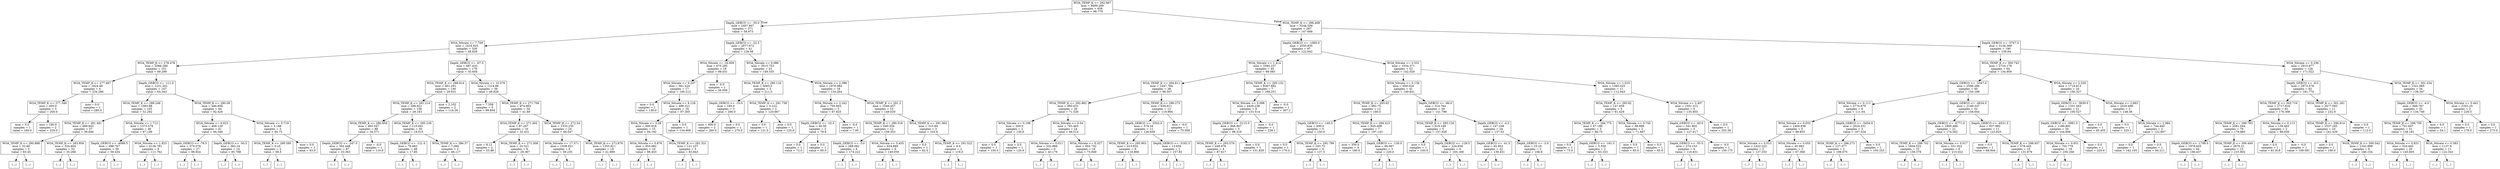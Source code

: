digraph Tree {
node [shape=box] ;
0 [label="WOA_TEMP_K <= 292.667\nmse = 4689.269\nsamples = 658\nvalue = 96.779"] ;
1 [label="Depth_GEBCO <= -35.0\nmse = 2407.907\nsamples = 371\nvalue = 58.973"] ;
0 -> 1 [labeldistance=2.5, labelangle=45, headlabel="True"] ;
2 [label="WOA_Nitrate <= 7.709\nmse = 1616.925\nsamples = 330\nvalue = 49.828"] ;
1 -> 2 ;
3 [label="WOA_TEMP_K <= 278.478\nmse = 2066.288\nsamples = 151\nvalue = 69.299"] ;
2 -> 3 ;
4 [label="WOA_TEMP_K <= 277.497\nmse = 1824.49\nsamples = 4\nvalue = 234.286"] ;
3 -> 4 ;
5 [label="WOA_TEMP_K <= 277.349\nmse = 450.0\nsamples = 3\nvalue = 200.0"] ;
4 -> 5 ;
6 [label="mse = 0.0\nsamples = 1\nvalue = 180.0"] ;
5 -> 6 ;
7 [label="mse = 100.0\nsamples = 2\nvalue = 220.0"] ;
5 -> 7 ;
8 [label="mse = 0.0\nsamples = 1\nvalue = 280.0"] ;
4 -> 8 ;
9 [label="Depth_GEBCO <= -111.0\nmse = 1231.201\nsamples = 147\nvalue = 64.343"] ;
3 -> 9 ;
10 [label="WOA_TEMP_K <= 289.248\nmse = 1083.88\nsamples = 103\nvalue = 52.282"] ;
9 -> 10 ;
11 [label="WOA_TEMP_K <= 281.491\nmse = 489.943\nsamples = 57\nvalue = 39.646"] ;
10 -> 11 ;
12 [label="WOA_TEMP_K <= 280.888\nmse = 32.66\nsamples = 5\nvalue = 83.45"] ;
11 -> 12 ;
13 [label="(...)"] ;
12 -> 13 ;
14 [label="(...)"] ;
12 -> 14 ;
21 [label="WOA_TEMP_K <= 283.956\nmse = 324.604\nsamples = 52\nvalue = 35.266"] ;
11 -> 21 ;
22 [label="(...)"] ;
21 -> 22 ;
41 [label="(...)"] ;
21 -> 41 ;
100 [label="WOA_Nitrate <= 1.712\nmse = 1373.579\nsamples = 46\nvalue = 67.109"] ;
10 -> 100 ;
101 [label="Depth_GEBCO <= -4099.5\nmse = 498.767\nsamples = 38\nvalue = 59.434"] ;
100 -> 101 ;
102 [label="(...)"] ;
101 -> 102 ;
141 [label="(...)"] ;
101 -> 141 ;
170 [label="WOA_Nitrate <= 1.825\nmse = 4126.781\nsamples = 8\nvalue = 111.762"] ;
100 -> 170 ;
171 [label="(...)"] ;
170 -> 171 ;
174 [label="(...)"] ;
170 -> 174 ;
185 [label="WOA_TEMP_K <= 290.09\nmse = 446.858\nsamples = 44\nvalue = 92.426"] ;
9 -> 185 ;
186 [label="WOA_Nitrate <= 6.623\nmse = 409.129\nsamples = 41\nvalue = 94.346"] ;
185 -> 186 ;
187 [label="Depth_GEBCO <= -76.5\nmse = 374.078\nsamples = 27\nvalue = 98.924"] ;
186 -> 187 ;
188 [label="(...)"] ;
187 -> 188 ;
199 [label="(...)"] ;
187 -> 199 ;
236 [label="Depth_GEBCO <= -50.5\nmse = 362.24\nsamples = 14\nvalue = 85.788"] ;
186 -> 236 ;
237 [label="(...)"] ;
236 -> 237 ;
248 [label="(...)"] ;
236 -> 248 ;
251 [label="WOA_Nitrate <= 0.719\nmse = 5.188\nsamples = 3\nvalue = 60.75"] ;
185 -> 251 ;
252 [label="WOA_TEMP_K <= 290.585\nmse = 0.25\nsamples = 2\nvalue = 58.5"] ;
251 -> 252 ;
253 [label="(...)"] ;
252 -> 253 ;
254 [label="(...)"] ;
252 -> 254 ;
255 [label="mse = 0.0\nsamples = 1\nvalue = 63.0"] ;
251 -> 255 ;
256 [label="Depth_GEBCO <= -67.5\nmse = 667.433\nsamples = 179\nvalue = 33.658"] ;
2 -> 256 ;
257 [label="WOA_TEMP_K <= 288.814\nmse = 461.291\nsamples = 140\nvalue = 29.931"] ;
256 -> 257 ;
258 [label="WOA_TEMP_K <= 281.214\nmse = 396.821\nsamples = 138\nvalue = 29.163"] ;
257 -> 258 ;
259 [label="WOA_TEMP_K <= 280.859\nmse = 463.547\nsamples = 88\nvalue = 34.371"] ;
258 -> 259 ;
260 [label="Depth_GEBCO <= -247.0\nmse = 392.448\nsamples = 87\nvalue = 33.363"] ;
259 -> 260 ;
261 [label="(...)"] ;
260 -> 261 ;
412 [label="(...)"] ;
260 -> 412 ;
425 [label="mse = -0.0\nsamples = 1\nvalue = 110.0"] ;
259 -> 425 ;
426 [label="WOA_TEMP_K <= 285.239\nmse = 110.941\nsamples = 50\nvalue = 19.015"] ;
258 -> 426 ;
427 [label="Depth_GEBCO <= -121.0\nmse = 79.863\nsamples = 48\nvalue = 17.85"] ;
426 -> 427 ;
428 [label="(...)"] ;
427 -> 428 ;
465 [label="(...)"] ;
427 -> 465 ;
470 [label="WOA_TEMP_K <= 286.37\nmse = 7.094\nsamples = 2\nvalue = 48.117"] ;
426 -> 470 ;
471 [label="(...)"] ;
470 -> 471 ;
472 [label="(...)"] ;
470 -> 472 ;
473 [label="mse = 2.102\nsamples = 2\nvalue = 118.28"] ;
257 -> 473 ;
474 [label="WOA_Nitrate <= 10.576\nmse = 1219.86\nsamples = 39\nvalue = 48.826"] ;
256 -> 474 ;
475 [label="mse = 7.358\nsamples = 5\nvalue = 99.804"] ;
474 -> 475 ;
476 [label="WOA_TEMP_K <= 271.706\nmse = 974.863\nsamples = 34\nvalue = 41.69"] ;
474 -> 476 ;
477 [label="WOA_TEMP_K <= 271.402\nmse = 87.267\nsamples = 10\nvalue = 32.431"] ;
476 -> 477 ;
478 [label="mse = 9.12\nsamples = 2\nvalue = 53.88"] ;
477 -> 478 ;
479 [label="WOA_TEMP_K <= 271.508\nmse = 23.321\nsamples = 8\nvalue = 29.367"] ;
477 -> 479 ;
480 [label="(...)"] ;
479 -> 480 ;
481 [label="(...)"] ;
479 -> 481 ;
488 [label="WOA_TEMP_K <= 272.54\nmse = 1333.235\nsamples = 24\nvalue = 46.047"] ;
476 -> 488 ;
489 [label="WOA_Nitrate <= 17.371\nmse = 1038.921\nsamples = 6\nvalue = 59.235"] ;
488 -> 489 ;
490 [label="(...)"] ;
489 -> 490 ;
491 [label="(...)"] ;
489 -> 491 ;
492 [label="WOA_TEMP_K <= 272.876\nmse = 1353.811\nsamples = 18\nvalue = 41.989"] ;
488 -> 492 ;
493 [label="(...)"] ;
492 -> 493 ;
494 [label="(...)"] ;
492 -> 494 ;
497 [label="Depth_GEBCO <= -22.5\nmse = 2977.672\nsamples = 41\nvalue = 128.08"] ;
1 -> 497 ;
498 [label="WOA_Nitrate <= 18.059\nmse = 675.285\nsamples = 18\nvalue = 98.031"] ;
497 -> 498 ;
499 [label="WOA_Nitrate <= 0.247\nmse = 561.424\nsamples = 17\nvalue = 100.212"] ;
498 -> 499 ;
500 [label="mse = 0.0\nsamples = 1\nvalue = 138.0"] ;
499 -> 500 ;
501 [label="WOA_Nitrate <= 8.128\nmse = 486.321\nsamples = 16\nvalue = 97.305"] ;
499 -> 501 ;
502 [label="WOA_Nitrate <= 3.28\nmse = 400.818\nsamples = 15\nvalue = 94.192"] ;
501 -> 502 ;
503 [label="WOA_Nitrate <= 0.876\nmse = 453.682\nsamples = 10\nvalue = 98.453"] ;
502 -> 503 ;
504 [label="(...)"] ;
503 -> 504 ;
515 [label="(...)"] ;
503 -> 515 ;
518 [label="WOA_TEMP_K <= 281.331\nmse = 121.237\nsamples = 5\nvalue = 83.843"] ;
502 -> 518 ;
519 [label="(...)"] ;
518 -> 519 ;
522 [label="(...)"] ;
518 -> 522 ;
527 [label="mse = 0.0\nsamples = 1\nvalue = 134.669"] ;
501 -> 527 ;
528 [label="mse = -0.0\nsamples = 1\nvalue = 36.956"] ;
498 -> 528 ;
529 [label="WOA_Nitrate <= 0.986\nmse = 3515.753\nsamples = 23\nvalue = 149.335"] ;
497 -> 529 ;
530 [label="WOA_TEMP_K <= 290.116\nmse = 5065.5\nsamples = 5\nvalue = 211.5"] ;
529 -> 530 ;
531 [label="Depth_GEBCO <= -10.0\nmse = 184.0\nsamples = 3\nvalue = 266.0"] ;
530 -> 531 ;
532 [label="mse = 400.0\nsamples = 2\nvalue = 260.0"] ;
531 -> 532 ;
533 [label="mse = 0.0\nsamples = 1\nvalue = 270.0"] ;
531 -> 533 ;
534 [label="WOA_TEMP_K <= 291.738\nmse = 0.222\nsamples = 2\nvalue = 120.667"] ;
530 -> 534 ;
535 [label="mse = 0.0\nsamples = 1\nvalue = 121.0"] ;
534 -> 535 ;
536 [label="mse = 0.0\nsamples = 1\nvalue = 120.0"] ;
534 -> 536 ;
537 [label="WOA_Nitrate <= 2.388\nmse = 1976.084\nsamples = 18\nvalue = 134.264"] ;
529 -> 537 ;
538 [label="WOA_Nitrate <= 2.242\nmse = 750.803\nsamples = 3\nvalue = 67.825"] ;
537 -> 538 ;
539 [label="Depth_GEBCO <= -10.5\nmse = 40.56\nsamples = 2\nvalue = 79.8"] ;
538 -> 539 ;
540 [label="mse = 0.0\nsamples = 1\nvalue = 72.0"] ;
539 -> 540 ;
541 [label="mse = 0.0\nsamples = 1\nvalue = 85.0"] ;
539 -> 541 ;
542 [label="mse = -0.0\nsamples = 1\nvalue = 7.95"] ;
538 -> 542 ;
543 [label="WOA_TEMP_K <= 291.2\nmse = 1049.457\nsamples = 15\nvalue = 149.029"] ;
537 -> 543 ;
544 [label="WOA_TEMP_K <= 280.518\nmse = 640.554\nsamples = 12\nvalue = 159.353"] ;
543 -> 544 ;
545 [label="Depth_GEBCO <= -3.0\nmse = 289.062\nsamples = 6\nvalue = 174.222"] ;
544 -> 545 ;
546 [label="(...)"] ;
545 -> 546 ;
553 [label="(...)"] ;
545 -> 553 ;
556 [label="WOA_Nitrate <= 5.455\nmse = 624.869\nsamples = 6\nvalue = 149.059"] ;
544 -> 556 ;
557 [label="(...)"] ;
556 -> 557 ;
566 [label="(...)"] ;
556 -> 566 ;
567 [label="WOA_TEMP_K <= 291.365\nmse = 315.84\nsamples = 3\nvalue = 103.6"] ;
543 -> 567 ;
568 [label="mse = 0.0\nsamples = 1\nvalue = 82.0"] ;
567 -> 568 ;
569 [label="WOA_TEMP_K <= 291.522\nmse = 8.0\nsamples = 2\nvalue = 118.0"] ;
567 -> 569 ;
570 [label="(...)"] ;
569 -> 570 ;
571 [label="(...)"] ;
569 -> 571 ;
572 [label="WOA_TEMP_K <= 296.468\nmse = 3246.509\nsamples = 287\nvalue = 147.668"] ;
0 -> 572 [labeldistance=2.5, labelangle=-45, headlabel="False"] ;
573 [label="Depth_GEBCO <= -1085.0\nmse = 2550.835\nsamples = 97\nvalue = 122.642"] ;
572 -> 573 ;
574 [label="WOA_Nitrate <= 1.414\nmse = 3382.237\nsamples = 45\nvalue = 99.083"] ;
573 -> 574 ;
575 [label="WOA_TEMP_K <= 294.611\nmse = 1447.784\nsamples = 38\nvalue = 86.507"] ;
574 -> 575 ;
576 [label="WOA_TEMP_K <= 292.882\nmse = 993.631\nsamples = 26\nvalue = 71.526"] ;
575 -> 576 ;
577 [label="WOA_Nitrate <= 0.196\nmse = 200.0\nsamples = 2\nvalue = 130.0"] ;
576 -> 577 ;
578 [label="mse = 0.0\nsamples = 1\nvalue = 150.0"] ;
577 -> 578 ;
579 [label="mse = 0.0\nsamples = 1\nvalue = 120.0"] ;
577 -> 579 ;
580 [label="WOA_Nitrate <= 0.04\nmse = 743.465\nsamples = 24\nvalue = 66.514"] ;
576 -> 580 ;
581 [label="WOA_Nitrate <= 0.011\nmse = 332.889\nsamples = 6\nvalue = 43.179"] ;
580 -> 581 ;
582 [label="(...)"] ;
581 -> 582 ;
583 [label="(...)"] ;
581 -> 583 ;
588 [label="WOA_Nitrate <= 0.327\nmse = 602.752\nsamples = 18\nvalue = 75.849"] ;
580 -> 588 ;
589 [label="(...)"] ;
588 -> 589 ;
610 [label="(...)"] ;
588 -> 610 ;
621 [label="WOA_TEMP_K <= 296.273\nmse = 839.911\nsamples = 12\nvalue = 119.994"] ;
575 -> 621 ;
622 [label="Depth_GEBCO <= -3542.0\nmse = 574.34\nsamples = 11\nvalue = 126.659"] ;
621 -> 622 ;
623 [label="WOA_TEMP_K <= 295.903\nmse = 410.832\nsamples = 9\nvalue = 118.866"] ;
622 -> 623 ;
624 [label="(...)"] ;
623 -> 624 ;
637 [label="(...)"] ;
623 -> 637 ;
638 [label="Depth_GEBCO <= -3162.5\nmse = 13.834\nsamples = 2\nvalue = 157.83"] ;
622 -> 638 ;
639 [label="(...)"] ;
638 -> 639 ;
640 [label="(...)"] ;
638 -> 640 ;
641 [label="mse = -0.0\nsamples = 1\nvalue = 70.009"] ;
621 -> 641 ;
642 [label="WOA_TEMP_K <= 295.132\nmse = 8367.682\nsamples = 7\nvalue = 168.251"] ;
574 -> 642 ;
643 [label="WOA_Nitrate <= 5.098\nmse = 4426.238\nsamples = 6\nvalue = 133.514"] ;
642 -> 643 ;
644 [label="Depth_GEBCO <= -3115.0\nmse = 946.807\nsamples = 5\nvalue = 98.319"] ;
643 -> 644 ;
645 [label="WOA_TEMP_K <= 293.579\nmse = 448.976\nsamples = 4\nvalue = 87.617"] ;
644 -> 645 ;
646 [label="(...)"] ;
645 -> 646 ;
647 [label="(...)"] ;
645 -> 647 ;
650 [label="mse = 0.0\nsamples = 1\nvalue = 151.829"] ;
644 -> 650 ;
651 [label="mse = -0.0\nsamples = 1\nvalue = 239.1"] ;
643 -> 651 ;
652 [label="mse = -0.0\nsamples = 1\nvalue = 307.2"] ;
642 -> 652 ;
653 [label="WOA_Nitrate <= 0.531\nmse = 1034.371\nsamples = 52\nvalue = 142.026"] ;
573 -> 653 ;
654 [label="WOA_Nitrate <= 0.136\nmse = 659.024\nsamples = 41\nvalue = 149.641"] ;
653 -> 654 ;
655 [label="WOA_TEMP_K <= 293.62\nmse = 982.75\nsamples = 12\nvalue = 166.5"] ;
654 -> 655 ;
656 [label="Depth_GEBCO <= -140.5\nmse = 400.0\nsamples = 5\nvalue = 150.0"] ;
655 -> 656 ;
657 [label="mse = 0.0\nsamples = 1\nvalue = 170.0"] ;
656 -> 657 ;
658 [label="WOA_TEMP_K <= 292.799\nmse = 243.75\nsamples = 4\nvalue = 137.5"] ;
656 -> 658 ;
659 [label="(...)"] ;
658 -> 659 ;
660 [label="(...)"] ;
658 -> 660 ;
661 [label="WOA_TEMP_K <= 294.415\nmse = 620.408\nsamples = 7\nvalue = 197.143"] ;
655 -> 661 ;
662 [label="mse = 350.0\nsamples = 4\nvalue = 180.0"] ;
661 -> 662 ;
663 [label="Depth_GEBCO <= -130.0\nmse = 66.667\nsamples = 3\nvalue = 220.0"] ;
661 -> 663 ;
664 [label="(...)"] ;
663 -> 664 ;
665 [label="(...)"] ;
663 -> 665 ;
666 [label="Depth_GEBCO <= -86.0\nmse = 314.764\nsamples = 29\nvalue = 141.799"] ;
654 -> 666 ;
667 [label="WOA_TEMP_K <= 293.134\nmse = 619.149\nsamples = 5\nvalue = 157.928"] ;
666 -> 667 ;
668 [label="mse = 0.0\nsamples = 1\nvalue = 100.0"] ;
667 -> 668 ;
669 [label="Depth_GEBCO <= -129.5\nmse = 224.658\nsamples = 4\nvalue = 165.169"] ;
667 -> 669 ;
670 [label="(...)"] ;
669 -> 670 ;
673 [label="(...)"] ;
669 -> 673 ;
674 [label="Depth_GEBCO <= -4.5\nmse = 147.108\nsamples = 24\nvalue = 137.53"] ;
666 -> 674 ;
675 [label="Depth_GEBCO <= -41.5\nmse = 92.953\nsamples = 22\nvalue = 139.451"] ;
674 -> 675 ;
676 [label="(...)"] ;
675 -> 676 ;
693 [label="(...)"] ;
675 -> 693 ;
698 [label="Depth_GEBCO <= -3.0\nmse = 10.24\nsamples = 2\nvalue = 106.8"] ;
674 -> 698 ;
699 [label="(...)"] ;
698 -> 699 ;
700 [label="(...)"] ;
698 -> 700 ;
701 [label="WOA_Nitrate <= 1.019\nmse = 1385.025\nsamples = 11\nvalue = 112.043"] ;
653 -> 701 ;
702 [label="WOA_TEMP_K <= 295.82\nmse = 147.959\nsamples = 5\nvalue = 81.429"] ;
701 -> 702 ;
703 [label="WOA_TEMP_K <= 294.775\nmse = 67.188\nsamples = 3\nvalue = 88.75"] ;
702 -> 703 ;
704 [label="mse = 0.0\nsamples = 1\nvalue = 75.0"] ;
703 -> 704 ;
705 [label="Depth_GEBCO <= -161.5\nmse = 5.556\nsamples = 2\nvalue = 93.333"] ;
703 -> 705 ;
706 [label="(...)"] ;
705 -> 706 ;
707 [label="(...)"] ;
705 -> 707 ;
708 [label="WOA_Nitrate <= 0.745\nmse = 88.889\nsamples = 2\nvalue = 71.667"] ;
702 -> 708 ;
709 [label="mse = 0.0\nsamples = 1\nvalue = 85.0"] ;
708 -> 709 ;
710 [label="mse = 0.0\nsamples = 1\nvalue = 65.0"] ;
708 -> 710 ;
711 [label="WOA_Nitrate <= 2.407\nmse = 1051.212\nsamples = 6\nvalue = 135.855"] ;
701 -> 711 ;
712 [label="Depth_GEBCO <= -40.0\nmse = 541.802\nsamples = 5\nvalue = 127.417"] ;
711 -> 712 ;
713 [label="Depth_GEBCO <= -55.5\nmse = 274.153\nsamples = 4\nvalue = 116.831"] ;
712 -> 713 ;
714 [label="(...)"] ;
713 -> 714 ;
717 [label="(...)"] ;
713 -> 717 ;
718 [label="mse = -0.0\nsamples = 1\nvalue = 159.175"] ;
712 -> 718 ;
719 [label="mse = 0.0\nsamples = 1\nvalue = 203.36"] ;
711 -> 719 ;
720 [label="Depth_GEBCO <= -3747.0\nmse = 3136.369\nsamples = 190\nvalue = 159.64"] ;
572 -> 720 ;
721 [label="WOA_TEMP_K <= 300.743\nmse = 2724.178\nsamples = 64\nvalue = 134.959"] ;
720 -> 721 ;
722 [label="Depth_GEBCO <= -5347.0\nmse = 2590.296\nsamples = 40\nvalue = 150.198"] ;
721 -> 722 ;
723 [label="WOA_Nitrate <= 0.113\nmse = 2770.679\nsamples = 8\nvalue = 111.04"] ;
722 -> 723 ;
724 [label="WOA_Nitrate <= 0.033\nmse = 1404.836\nsamples = 5\nvalue = 89.855"] ;
723 -> 724 ;
725 [label="WOA_Nitrate <= 0.013\nmse = 1422.222\nsamples = 2\nvalue = 127.333"] ;
724 -> 725 ;
726 [label="(...)"] ;
725 -> 726 ;
727 [label="(...)"] ;
725 -> 727 ;
728 [label="WOA_Nitrate <= 0.055\nmse = 45.983\nsamples = 3\nvalue = 67.368"] ;
724 -> 728 ;
729 [label="(...)"] ;
728 -> 729 ;
732 [label="(...)"] ;
728 -> 732 ;
733 [label="Depth_GEBCO <= -5454.0\nmse = 2024.531\nsamples = 3\nvalue = 167.534"] ;
723 -> 733 ;
734 [label="WOA_TEMP_K <= 298.273\nmse = 127.577\nsamples = 2\nvalue = 198.675"] ;
733 -> 734 ;
735 [label="(...)"] ;
734 -> 735 ;
736 [label="(...)"] ;
734 -> 736 ;
737 [label="mse = 0.0\nsamples = 1\nvalue = 105.253"] ;
733 -> 737 ;
738 [label="Depth_GEBCO <= -4634.0\nmse = 2149.337\nsamples = 32\nvalue = 158.644"] ;
722 -> 738 ;
739 [label="Depth_GEBCO <= -4771.0\nmse = 1895.486\nsamples = 21\nvalue = 174.562"] ;
738 -> 739 ;
740 [label="WOA_TEMP_K <= 299.702\nmse = 1604.522\nsamples = 15\nvalue = 158.378"] ;
739 -> 740 ;
741 [label="(...)"] ;
740 -> 741 ;
764 [label="(...)"] ;
740 -> 764 ;
769 [label="WOA_Nitrate <= 0.017\nmse = 331.022\nsamples = 6\nvalue = 215.022"] ;
739 -> 769 ;
770 [label="(...)"] ;
769 -> 770 ;
771 [label="(...)"] ;
769 -> 771 ;
776 [label="Depth_GEBCO <= -4531.5\nmse = 937.982\nsamples = 11\nvalue = 123.825"] ;
738 -> 776 ;
777 [label="mse = 0.0\nsamples = 1\nvalue = 68.844"] ;
776 -> 777 ;
778 [label="WOA_TEMP_K <= 298.937\nmse = 578.443\nsamples = 10\nvalue = 131.679"] ;
776 -> 778 ;
779 [label="(...)"] ;
778 -> 779 ;
788 [label="(...)"] ;
778 -> 788 ;
795 [label="WOA_Nitrate <= 2.526\nmse = 1719.613\nsamples = 24\nvalue = 106.327"] ;
721 -> 795 ;
796 [label="Depth_GEBCO <= -3839.0\nmse = 1331.563\nsamples = 21\nvalue = 100.527"] ;
795 -> 796 ;
797 [label="Depth_GEBCO <= -3991.0\nmse = 1188.891\nsamples = 20\nvalue = 104.606"] ;
796 -> 797 ;
798 [label="WOA_Nitrate <= 0.051\nmse = 702.778\nsamples = 19\nvalue = 100.168"] ;
797 -> 798 ;
799 [label="(...)"] ;
798 -> 799 ;
808 [label="(...)"] ;
798 -> 808 ;
835 [label="mse = 0.0\nsamples = 1\nvalue = 220.0"] ;
797 -> 835 ;
836 [label="mse = 0.0\nsamples = 1\nvalue = 45.455"] ;
796 -> 836 ;
837 [label="WOA_Nitrate <= 2.683\nmse = 2520.606\nsamples = 3\nvalue = 148.38"] ;
795 -> 837 ;
838 [label="mse = 0.0\nsamples = 1\nvalue = 225.1"] ;
837 -> 838 ;
839 [label="WOA_Nitrate <= 2.984\nmse = 744.845\nsamples = 2\nvalue = 122.807"] ;
837 -> 839 ;
840 [label="mse = 0.0\nsamples = 1\nvalue = 142.105"] ;
839 -> 840 ;
841 [label="mse = 0.0\nsamples = 1\nvalue = 84.211"] ;
839 -> 841 ;
842 [label="WOA_Nitrate <= 0.236\nmse = 2915.977\nsamples = 126\nvalue = 171.022"] ;
720 -> 842 ;
843 [label="Depth_GEBCO <= -8.0\nmse = 2973.578\nsamples = 92\nvalue = 181.774"] ;
842 -> 843 ;
844 [label="WOA_TEMP_K <= 302.716\nmse = 2717.916\nsamples = 81\nvalue = 176.306"] ;
843 -> 844 ;
845 [label="WOA_TEMP_K <= 299.783\nmse = 2561.044\nsamples = 79\nvalue = 178.885"] ;
844 -> 845 ;
846 [label="Depth_GEBCO <= -1798.5\nmse = 1978.655\nsamples = 64\nvalue = 168.437"] ;
845 -> 846 ;
847 [label="(...)"] ;
846 -> 847 ;
866 [label="(...)"] ;
846 -> 866 ;
927 [label="WOA_TEMP_K <= 300.449\nmse = 2870.21\nsamples = 15\nvalue = 215.802"] ;
845 -> 927 ;
928 [label="(...)"] ;
927 -> 928 ;
931 [label="(...)"] ;
927 -> 931 ;
950 [label="WOA_Nitrate <= 0.113\nmse = 139.463\nsamples = 2\nvalue = 88.636"] ;
844 -> 950 ;
951 [label="mse = 0.0\nsamples = 1\nvalue = 81.818"] ;
950 -> 951 ;
952 [label="mse = -0.0\nsamples = 1\nvalue = 109.091"] ;
950 -> 952 ;
953 [label="WOA_TEMP_K <= 301.281\nmse = 2477.093\nsamples = 11\nvalue = 232.8"] ;
843 -> 953 ;
954 [label="WOA_TEMP_K <= 296.814\nmse = 1537.245\nsamples = 10\nvalue = 241.429"] ;
953 -> 954 ;
955 [label="mse = 0.0\nsamples = 1\nvalue = 180.0"] ;
954 -> 955 ;
956 [label="WOA_TEMP_K <= 300.542\nmse = 1342.899\nsamples = 9\nvalue = 246.154"] ;
954 -> 956 ;
957 [label="(...)"] ;
956 -> 957 ;
966 [label="(...)"] ;
956 -> 966 ;
967 [label="mse = 0.0\nsamples = 1\nvalue = 112.0"] ;
953 -> 967 ;
968 [label="WOA_TEMP_K <= 301.534\nmse = 1321.965\nsamples = 34\nvalue = 138.347"] ;
842 -> 968 ;
969 [label="Depth_GEBCO <= -4.0\nmse = 949.787\nsamples = 32\nvalue = 134.749"] ;
968 -> 969 ;
970 [label="WOA_TEMP_K <= 298.756\nmse = 701.647\nsamples = 31\nvalue = 138.181"] ;
969 -> 970 ;
971 [label="WOA_Nitrate <= 0.831\nmse = 324.445\nsamples = 20\nvalue = 145.605"] ;
970 -> 971 ;
972 [label="(...)"] ;
971 -> 972 ;
997 [label="(...)"] ;
971 -> 997 ;
1004 [label="WOA_Nitrate <= 0.383\nmse = 1137.9\nsamples = 11\nvalue = 122.343"] ;
970 -> 1004 ;
1005 [label="(...)"] ;
1004 -> 1005 ;
1014 [label="(...)"] ;
1004 -> 1014 ;
1025 [label="mse = 0.0\nsamples = 1\nvalue = 54.1"] ;
969 -> 1025 ;
1026 [label="WOA_Nitrate <= 0.441\nmse = 2352.25\nsamples = 2\nvalue = 226.5"] ;
968 -> 1026 ;
1027 [label="mse = 0.0\nsamples = 1\nvalue = 178.0"] ;
1026 -> 1027 ;
1028 [label="mse = 0.0\nsamples = 1\nvalue = 275.0"] ;
1026 -> 1028 ;
}
